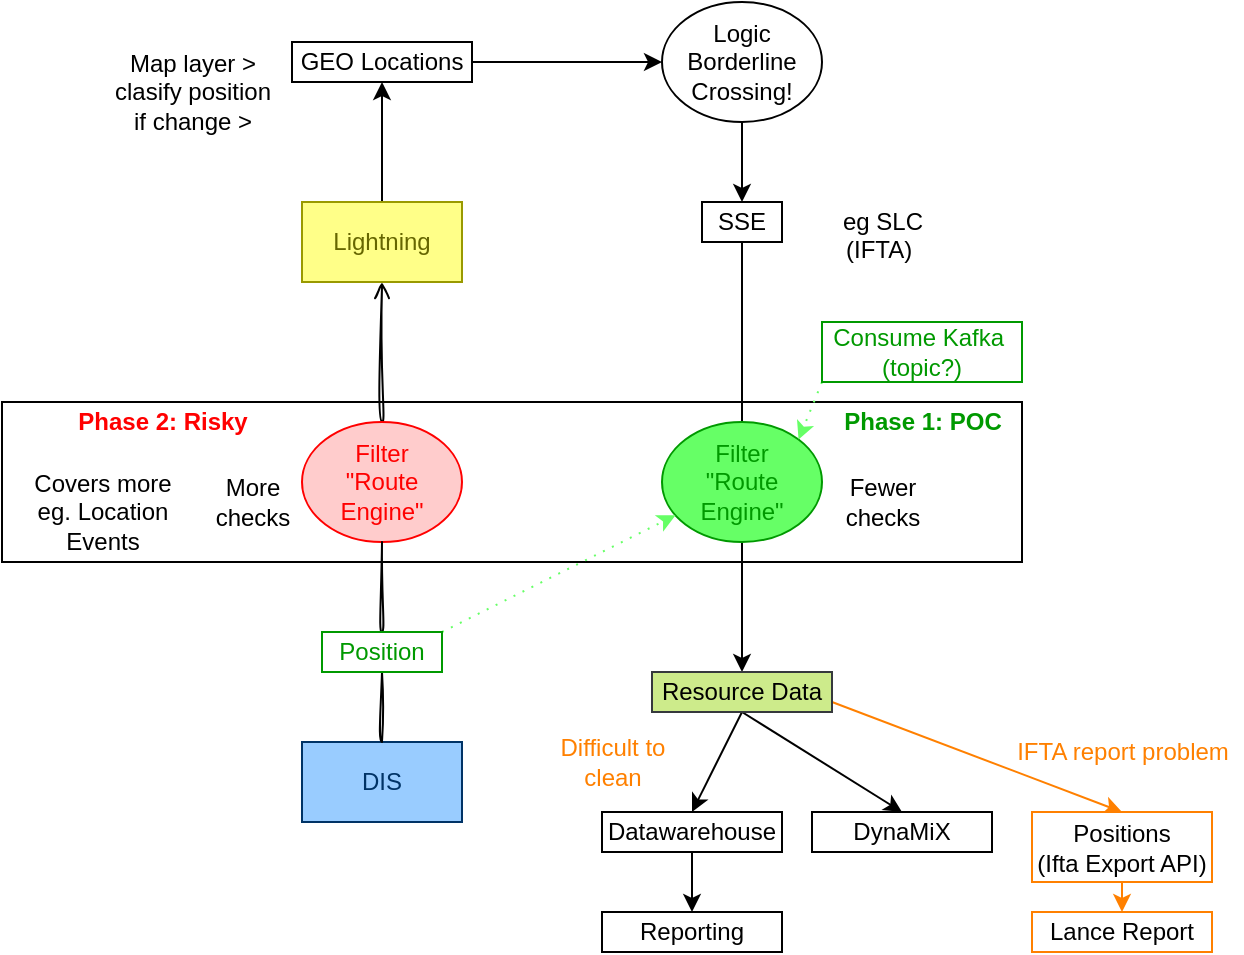 <mxGraphModel dx="666" dy="664" grid="1" gridSize="10" guides="1" tooltips="1" connect="1" arrows="1" fold="1" page="1" pageScale="1" pageWidth="850" pageHeight="1100" math="0" shadow="0"><root><mxCell id="0"/><mxCell id="1" parent="0"/><mxCell id="35" value="" style="rounded=0;whiteSpace=wrap;html=1;fillColor=none;" parent="1" vertex="1"><mxGeometry x="50" y="400" width="510" height="80" as="geometry"/></mxCell><mxCell id="3" value="DIS" style="rounded=0;whiteSpace=wrap;html=1;fontColor=#003366;strokeColor=#003366;fillColor=#99CCFF;" parent="1" vertex="1"><mxGeometry x="200" y="570" width="80" height="40" as="geometry"/></mxCell><mxCell id="11" style="edgeStyle=none;html=1;exitX=0.5;exitY=0;exitDx=0;exitDy=0;entryX=0.5;entryY=1;entryDx=0;entryDy=0;" parent="1" source="4" target="26" edge="1"><mxGeometry relative="1" as="geometry"><mxPoint x="290" y="190" as="targetPoint"/><Array as="points"/></mxGeometry></mxCell><mxCell id="4" value="Lightning" style="rounded=0;whiteSpace=wrap;html=1;fillColor=#ffff88;strokeColor=#999900;fontColor=#666600;" parent="1" vertex="1"><mxGeometry x="200" y="300" width="80" height="40" as="geometry"/></mxCell><mxCell id="6" value="" style="edgeStyle=none;curved=1;rounded=0;orthogonalLoop=1;jettySize=auto;html=1;endArrow=open;targetPerimeterSpacing=8;fontSize=16;sketch=1;exitX=0.5;exitY=0;exitDx=0;exitDy=0;entryX=0.5;entryY=1;entryDx=0;entryDy=0;startArrow=none;" parent="1" source="20" target="4" edge="1"><mxGeometry width="120" relative="1" as="geometry"><mxPoint x="350" y="340" as="sourcePoint"/><mxPoint x="470" y="340" as="targetPoint"/><Array as="points"/></mxGeometry></mxCell><mxCell id="8" value="" style="edgeStyle=none;curved=1;rounded=0;orthogonalLoop=1;jettySize=auto;html=1;endArrow=none;sourcePerimeterSpacing=8;fontSize=16;sketch=1;exitX=0.5;exitY=0;exitDx=0;exitDy=0;entryX=0.5;entryY=1;entryDx=0;entryDy=0;" parent="1" source="3" target="56" edge="1"><mxGeometry width="120" relative="1" as="geometry"><mxPoint x="240" y="540" as="sourcePoint"/><mxPoint x="240" y="535" as="targetPoint"/><Array as="points"/></mxGeometry></mxCell><mxCell id="12" value="SSE" style="rounded=0;whiteSpace=wrap;html=1;" parent="1" vertex="1"><mxGeometry x="400" y="300" width="40" height="20" as="geometry"/></mxCell><mxCell id="17" value="" style="edgeStyle=none;html=1;exitX=0.5;exitY=1;exitDx=0;exitDy=0;entryX=0.5;entryY=0;entryDx=0;entryDy=0;endArrow=none;" parent="1" source="12" target="18" edge="1"><mxGeometry relative="1" as="geometry"><mxPoint x="430" y="310" as="sourcePoint"/><mxPoint x="440" y="440" as="targetPoint"/><Array as="points"/></mxGeometry></mxCell><mxCell id="33" style="edgeStyle=none;html=1;exitX=0.5;exitY=1;exitDx=0;exitDy=0;entryX=0.5;entryY=0;entryDx=0;entryDy=0;" parent="1" source="18" target="34" edge="1"><mxGeometry relative="1" as="geometry"><mxPoint x="420" y="540" as="targetPoint"/></mxGeometry></mxCell><mxCell id="18" value="Filter&lt;br&gt;&quot;Route Engine&quot;" style="ellipse;whiteSpace=wrap;html=1;fontColor=#009900;fillColor=#66FF66;strokeColor=#009900;" parent="1" vertex="1"><mxGeometry x="380" y="410" width="80" height="60" as="geometry"/></mxCell><mxCell id="19" value="eg SLC" style="text;html=1;align=center;verticalAlign=middle;resizable=0;points=[];autosize=1;strokeColor=none;" parent="1" vertex="1"><mxGeometry x="460" y="300" width="60" height="20" as="geometry"/></mxCell><mxCell id="20" value="Filter&lt;br&gt;&quot;Route Engine&quot;" style="ellipse;whiteSpace=wrap;html=1;fillColor=#ffcccc;strokeColor=#FF0000;fontColor=#FF0000;" parent="1" vertex="1"><mxGeometry x="200" y="410" width="80" height="60" as="geometry"/></mxCell><mxCell id="21" value="" style="edgeStyle=none;curved=1;rounded=0;orthogonalLoop=1;jettySize=auto;html=1;endArrow=none;fontSize=16;sketch=1;exitX=0.5;exitY=0;exitDx=0;exitDy=0;entryX=0.5;entryY=1;entryDx=0;entryDy=0;startArrow=none;" parent="1" source="56" target="20" edge="1"><mxGeometry width="120" relative="1" as="geometry"><mxPoint x="240" y="515" as="sourcePoint"/><mxPoint x="240" y="380" as="targetPoint"/><Array as="points"/></mxGeometry></mxCell><mxCell id="22" value="More &lt;br&gt;checks" style="text;html=1;align=center;verticalAlign=middle;resizable=0;points=[];autosize=1;strokeColor=none;" parent="1" vertex="1"><mxGeometry x="150" y="435" width="50" height="30" as="geometry"/></mxCell><mxCell id="23" value="Fewer&lt;br&gt;checks" style="text;html=1;align=center;verticalAlign=middle;resizable=0;points=[];autosize=1;strokeColor=none;" parent="1" vertex="1"><mxGeometry x="465" y="435" width="50" height="30" as="geometry"/></mxCell><mxCell id="28" style="edgeStyle=none;html=1;exitX=0.5;exitY=1;exitDx=0;exitDy=0;entryX=0.5;entryY=0;entryDx=0;entryDy=0;startArrow=none;" parent="1" source="29" target="12" edge="1"><mxGeometry relative="1" as="geometry"/></mxCell><mxCell id="31" style="edgeStyle=none;html=1;exitX=1;exitY=0.5;exitDx=0;exitDy=0;entryX=0;entryY=0.5;entryDx=0;entryDy=0;" parent="1" source="26" target="29" edge="1"><mxGeometry relative="1" as="geometry"/></mxCell><mxCell id="26" value="GEO Locations" style="rounded=0;whiteSpace=wrap;html=1;" parent="1" vertex="1"><mxGeometry x="195" y="220" width="90" height="20" as="geometry"/></mxCell><mxCell id="29" value="Logic&lt;br&gt;Borderline Crossing!" style="ellipse;whiteSpace=wrap;html=1;" parent="1" vertex="1"><mxGeometry x="380" y="200" width="80" height="60" as="geometry"/></mxCell><mxCell id="32" value="Covers more&lt;br&gt;eg. Location&lt;br&gt;Events" style="text;html=1;align=center;verticalAlign=middle;resizable=0;points=[];autosize=1;strokeColor=none;" parent="1" vertex="1"><mxGeometry x="60" y="430" width="80" height="50" as="geometry"/></mxCell><mxCell id="43" style="edgeStyle=none;html=1;exitX=0.5;exitY=1;exitDx=0;exitDy=0;entryX=0.5;entryY=0;entryDx=0;entryDy=0;" parent="1" source="34" target="41" edge="1"><mxGeometry relative="1" as="geometry"/></mxCell><mxCell id="46" style="edgeStyle=none;html=1;exitX=0.5;exitY=1;exitDx=0;exitDy=0;entryX=0.5;entryY=0;entryDx=0;entryDy=0;" parent="1" source="34" target="45" edge="1"><mxGeometry relative="1" as="geometry"/></mxCell><mxCell id="52" style="edgeStyle=none;html=1;exitX=1;exitY=0.75;exitDx=0;exitDy=0;entryX=0.5;entryY=0;entryDx=0;entryDy=0;strokeColor=#FF8000;" parent="1" source="34" target="50" edge="1"><mxGeometry relative="1" as="geometry"/></mxCell><mxCell id="34" value="Resource Data" style="rounded=0;whiteSpace=wrap;html=1;fillColor=#cdeb8b;strokeColor=#36393d;" parent="1" vertex="1"><mxGeometry x="375" y="535" width="90" height="20" as="geometry"/></mxCell><mxCell id="36" value="Map layer &amp;gt;&lt;br&gt;clasify position&lt;br&gt;if change &amp;gt;" style="text;html=1;align=center;verticalAlign=middle;resizable=0;points=[];autosize=1;strokeColor=none;fillColor=none;" parent="1" vertex="1"><mxGeometry x="100" y="220" width="90" height="50" as="geometry"/></mxCell><mxCell id="38" value="&lt;font color=&quot;#ff8000&quot;&gt;Difficult to &lt;br&gt;clean&lt;/font&gt;" style="text;html=1;align=center;verticalAlign=middle;resizable=0;points=[];autosize=1;strokeColor=none;" parent="1" vertex="1"><mxGeometry x="320" y="565" width="70" height="30" as="geometry"/></mxCell><mxCell id="39" value="Phase 2: Risky" style="text;html=1;align=center;verticalAlign=middle;resizable=0;points=[];autosize=1;strokeColor=none;fontColor=#FF0000;fontStyle=1" parent="1" vertex="1"><mxGeometry x="80" y="400" width="100" height="20" as="geometry"/></mxCell><mxCell id="44" style="edgeStyle=none;html=1;exitX=0.5;exitY=1;exitDx=0;exitDy=0;entryX=0.5;entryY=0;entryDx=0;entryDy=0;" parent="1" source="41" target="42" edge="1"><mxGeometry relative="1" as="geometry"/></mxCell><mxCell id="41" value="Datawarehouse" style="rounded=0;whiteSpace=wrap;html=1;" parent="1" vertex="1"><mxGeometry x="350" y="605" width="90" height="20" as="geometry"/></mxCell><mxCell id="42" value="Reporting" style="rounded=0;whiteSpace=wrap;html=1;" parent="1" vertex="1"><mxGeometry x="350" y="655" width="90" height="20" as="geometry"/></mxCell><mxCell id="45" value="DynaMiX" style="rounded=0;whiteSpace=wrap;html=1;" parent="1" vertex="1"><mxGeometry x="455" y="605" width="90" height="20" as="geometry"/></mxCell><mxCell id="48" value="&lt;div style=&quot;text-align: center&quot;&gt;&lt;span&gt;&lt;font face=&quot;helvetica&quot;&gt;(IFTA)&lt;/font&gt;&lt;/span&gt;&lt;/div&gt;" style="text;whiteSpace=wrap;html=1;" parent="1" vertex="1"><mxGeometry x="470" y="310" width="30" height="20" as="geometry"/></mxCell><mxCell id="53" style="edgeStyle=none;html=1;exitX=0.5;exitY=1;exitDx=0;exitDy=0;entryX=0.5;entryY=0;entryDx=0;entryDy=0;strokeColor=#FF8000;" parent="1" source="50" target="51" edge="1"><mxGeometry relative="1" as="geometry"/></mxCell><mxCell id="50" value="Positions&lt;br&gt;(Ifta Export API)" style="rounded=0;whiteSpace=wrap;html=1;strokeColor=#FF8000;" parent="1" vertex="1"><mxGeometry x="565" y="605" width="90" height="35" as="geometry"/></mxCell><mxCell id="51" value="Lance Report" style="rounded=0;whiteSpace=wrap;html=1;strokeColor=#FF8000;" parent="1" vertex="1"><mxGeometry x="565" y="655" width="90" height="20" as="geometry"/></mxCell><mxCell id="54" value="Phase 1: POC" style="text;html=1;align=center;verticalAlign=middle;resizable=0;points=[];autosize=1;strokeColor=none;fontStyle=1;fontColor=#009900;" parent="1" vertex="1"><mxGeometry x="465" y="400" width="90" height="20" as="geometry"/></mxCell><mxCell id="59" style="edgeStyle=none;html=1;exitX=1;exitY=0;exitDx=0;exitDy=0;fontColor=#009900;dashed=1;dashPattern=1 4;strokeColor=#66FF66;" parent="1" source="56" target="18" edge="1"><mxGeometry relative="1" as="geometry"/></mxCell><mxCell id="56" value="&lt;span style=&quot;font-weight: 400&quot;&gt;Position&lt;/span&gt;" style="rounded=0;whiteSpace=wrap;html=1;strokeColor=#009900;fontStyle=1;fontColor=#009900;" parent="1" vertex="1"><mxGeometry x="210" y="515" width="60" height="20" as="geometry"/></mxCell><mxCell id="60" style="edgeStyle=none;html=1;exitX=0;exitY=1;exitDx=0;exitDy=0;entryX=1;entryY=0;entryDx=0;entryDy=0;dashed=1;dashPattern=1 4;fontColor=#009900;strokeColor=#66FF66;" parent="1" source="57" target="18" edge="1"><mxGeometry relative="1" as="geometry"/></mxCell><mxCell id="57" value="&lt;span style=&quot;font-weight: 400&quot;&gt;Consume Kafka&amp;nbsp;&lt;/span&gt;&lt;br style=&quot;font-weight: 400&quot;&gt;&lt;span style=&quot;font-weight: 400&quot;&gt;(topic?)&lt;/span&gt;" style="rounded=0;whiteSpace=wrap;html=1;strokeColor=#009900;fontStyle=1;fontColor=#009900;" parent="1" vertex="1"><mxGeometry x="460" y="360" width="100" height="30" as="geometry"/></mxCell><mxCell id="61" value="IFTA report problem" style="text;html=1;align=center;verticalAlign=middle;resizable=0;points=[];autosize=1;strokeColor=none;fontColor=#FF8000;" vertex="1" parent="1"><mxGeometry x="550" y="565" width="120" height="20" as="geometry"/></mxCell></root></mxGraphModel>